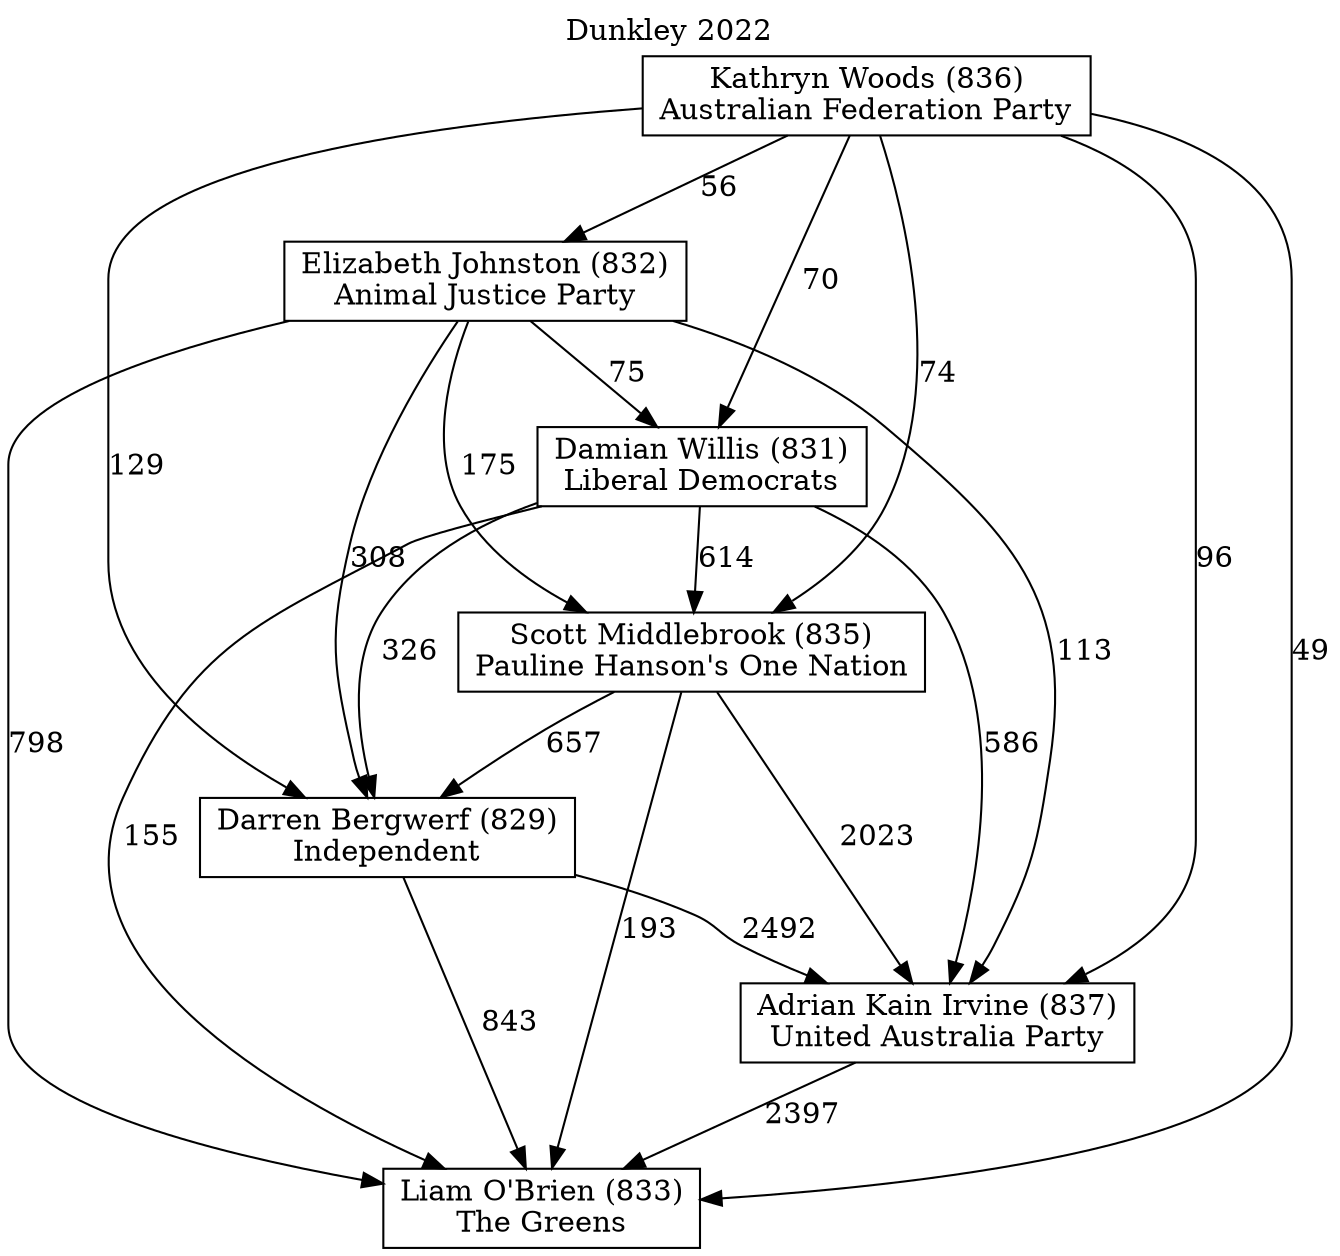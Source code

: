 // House preference flow
digraph "Liam O'Brien (833)_Dunkley_2022" {
	graph [label="Dunkley 2022" labelloc=t mclimit=10]
	node [shape=box]
	"Elizabeth Johnston (832)" [label="Elizabeth Johnston (832)
Animal Justice Party"]
	"Damian Willis (831)" [label="Damian Willis (831)
Liberal Democrats"]
	"Adrian Kain Irvine (837)" [label="Adrian Kain Irvine (837)
United Australia Party"]
	"Liam O'Brien (833)" [label="Liam O'Brien (833)
The Greens"]
	"Darren Bergwerf (829)" [label="Darren Bergwerf (829)
Independent"]
	"Kathryn Woods (836)" [label="Kathryn Woods (836)
Australian Federation Party"]
	"Scott Middlebrook (835)" [label="Scott Middlebrook (835)
Pauline Hanson's One Nation"]
	"Darren Bergwerf (829)" -> "Adrian Kain Irvine (837)" [label=2492]
	"Elizabeth Johnston (832)" -> "Darren Bergwerf (829)" [label=308]
	"Damian Willis (831)" -> "Adrian Kain Irvine (837)" [label=586]
	"Kathryn Woods (836)" -> "Liam O'Brien (833)" [label=49]
	"Elizabeth Johnston (832)" -> "Damian Willis (831)" [label=75]
	"Elizabeth Johnston (832)" -> "Adrian Kain Irvine (837)" [label=113]
	"Kathryn Woods (836)" -> "Scott Middlebrook (835)" [label=74]
	"Scott Middlebrook (835)" -> "Adrian Kain Irvine (837)" [label=2023]
	"Damian Willis (831)" -> "Scott Middlebrook (835)" [label=614]
	"Kathryn Woods (836)" -> "Darren Bergwerf (829)" [label=129]
	"Kathryn Woods (836)" -> "Adrian Kain Irvine (837)" [label=96]
	"Scott Middlebrook (835)" -> "Liam O'Brien (833)" [label=193]
	"Scott Middlebrook (835)" -> "Darren Bergwerf (829)" [label=657]
	"Elizabeth Johnston (832)" -> "Scott Middlebrook (835)" [label=175]
	"Elizabeth Johnston (832)" -> "Liam O'Brien (833)" [label=798]
	"Darren Bergwerf (829)" -> "Liam O'Brien (833)" [label=843]
	"Adrian Kain Irvine (837)" -> "Liam O'Brien (833)" [label=2397]
	"Damian Willis (831)" -> "Liam O'Brien (833)" [label=155]
	"Kathryn Woods (836)" -> "Damian Willis (831)" [label=70]
	"Kathryn Woods (836)" -> "Elizabeth Johnston (832)" [label=56]
	"Damian Willis (831)" -> "Darren Bergwerf (829)" [label=326]
}
